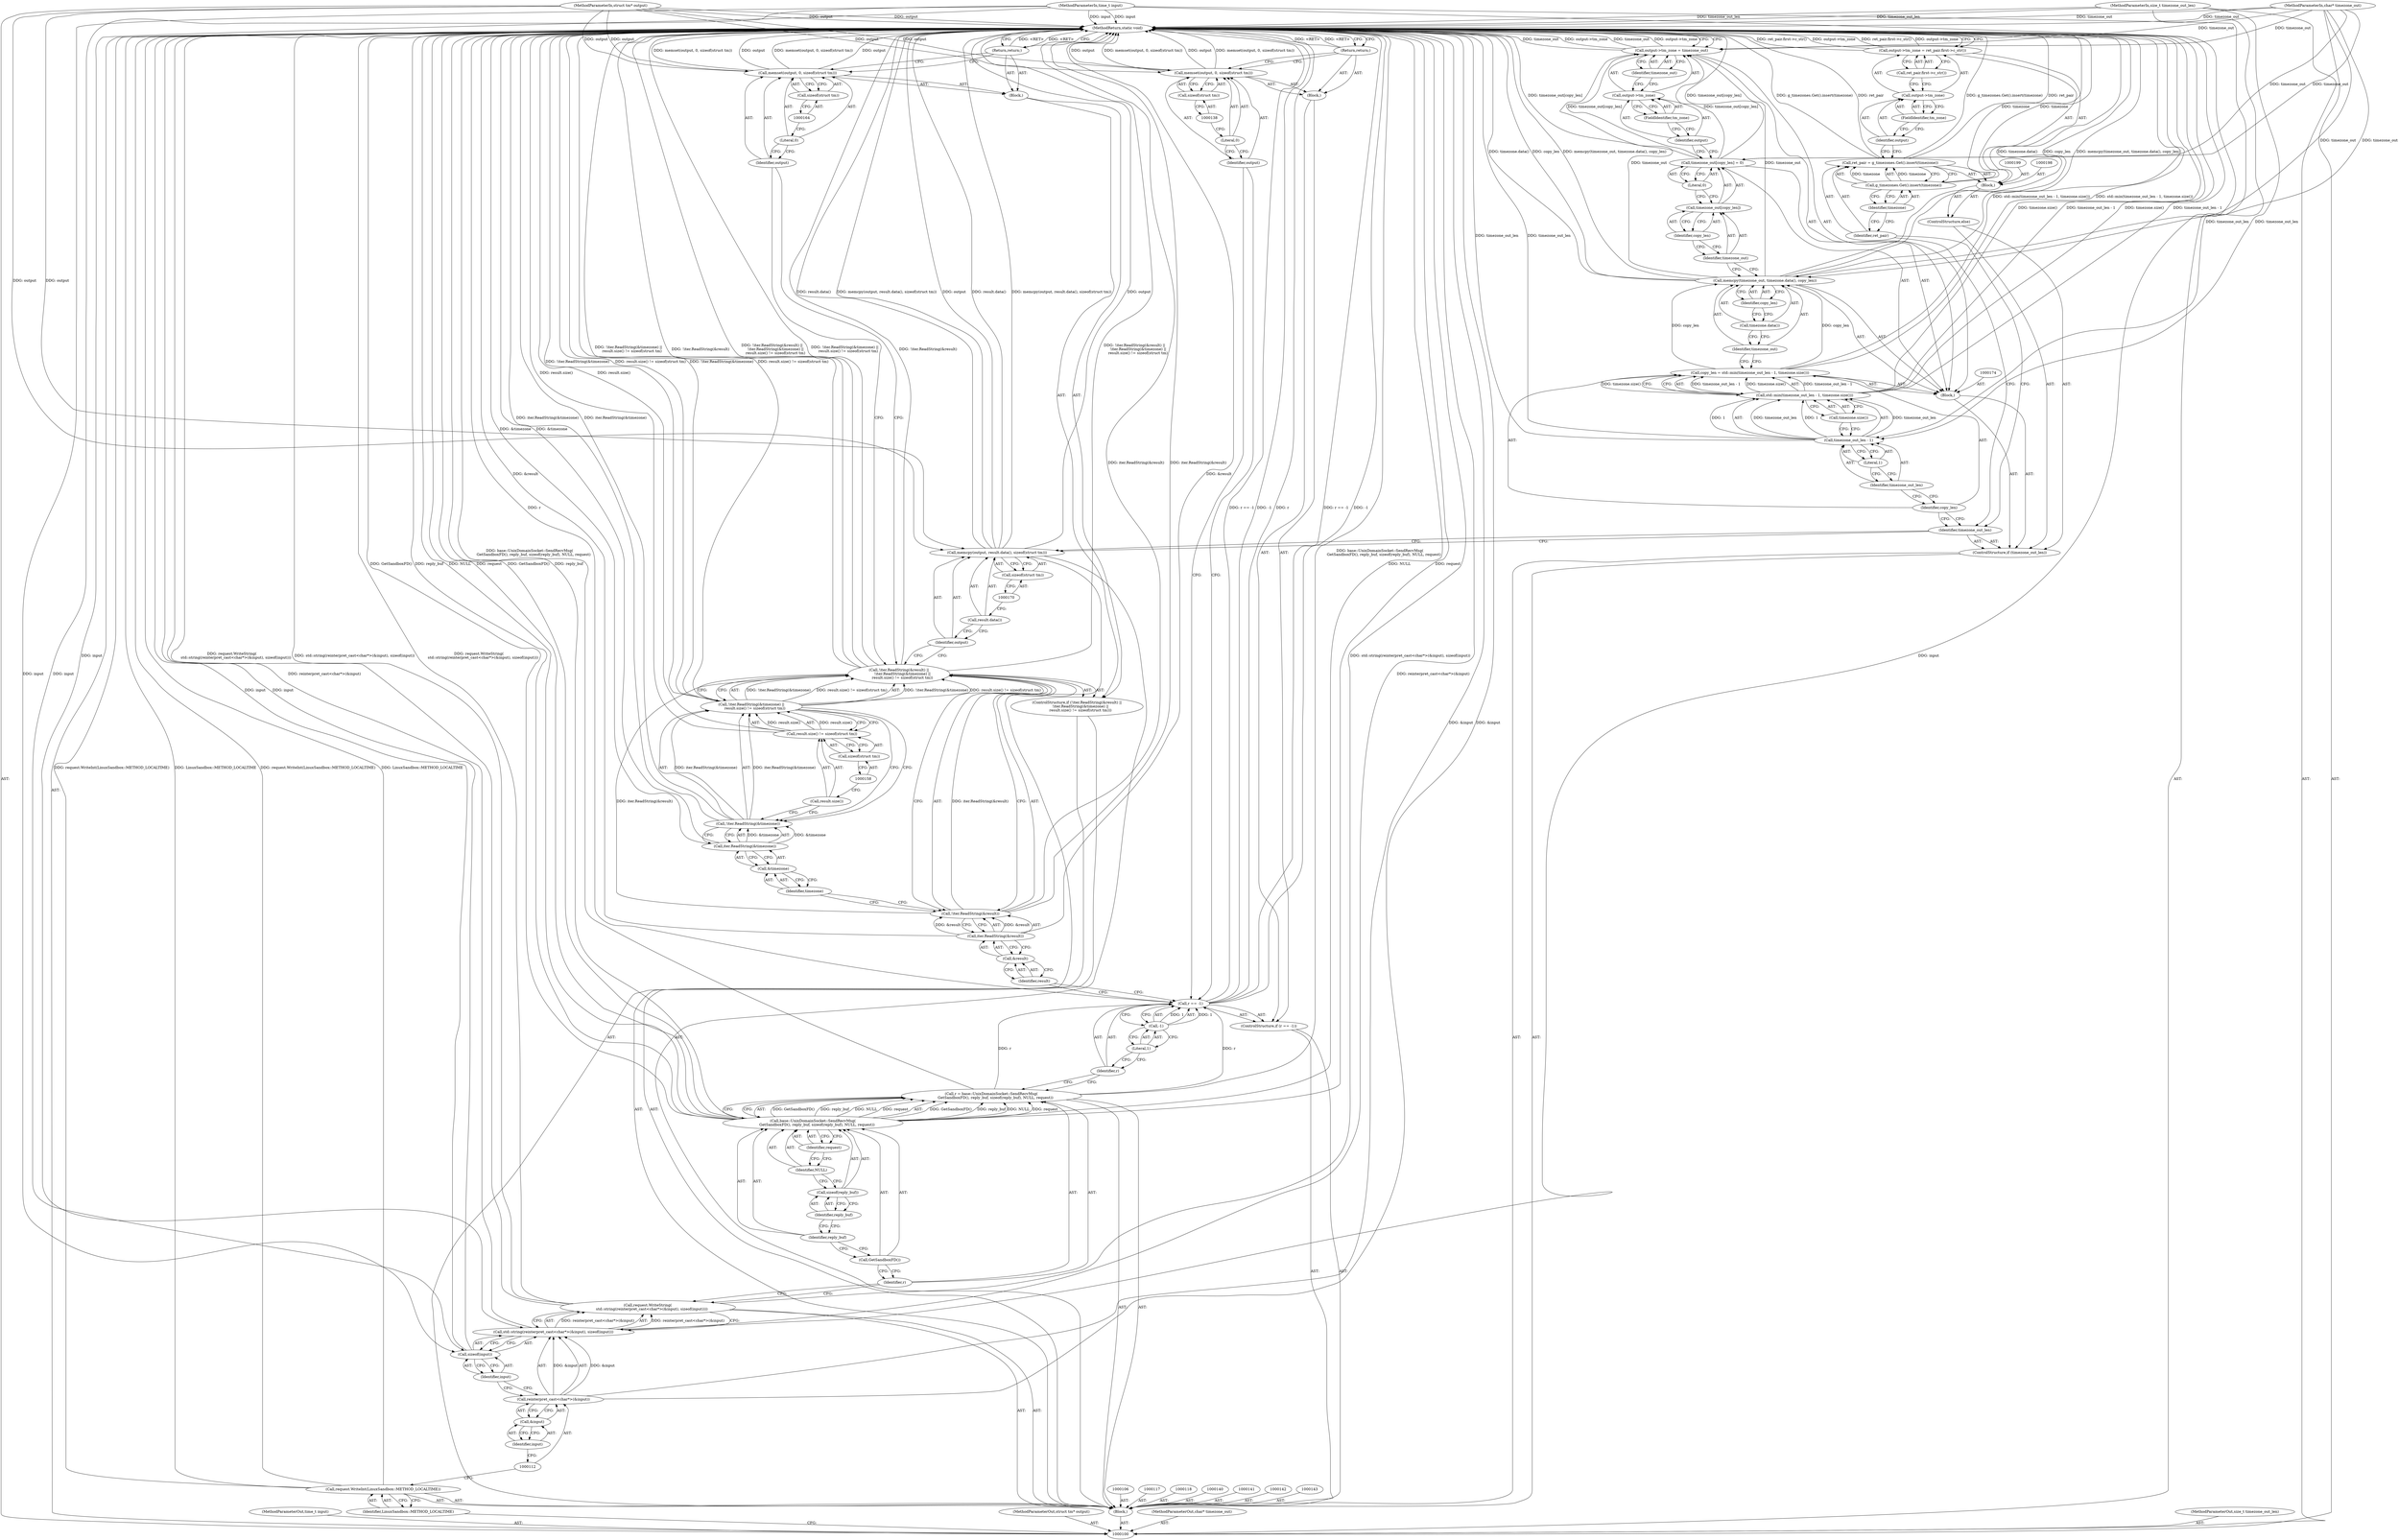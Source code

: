 digraph "1_Chrome_dc5edc9c05901feeac616c075d0337e634f3a02a_0" {
"1000209" [label="(MethodReturn,static void)"];
"1000101" [label="(MethodParameterIn,time_t input)"];
"1000347" [label="(MethodParameterOut,time_t input)"];
"1000102" [label="(MethodParameterIn,struct tm* output)"];
"1000348" [label="(MethodParameterOut,struct tm* output)"];
"1000119" [label="(Call,r = base::UnixDomainSocket::SendRecvMsg(\n       GetSandboxFD(), reply_buf, sizeof(reply_buf), NULL, request))"];
"1000120" [label="(Identifier,r)"];
"1000121" [label="(Call,base::UnixDomainSocket::SendRecvMsg(\n       GetSandboxFD(), reply_buf, sizeof(reply_buf), NULL, request))"];
"1000123" [label="(Identifier,reply_buf)"];
"1000124" [label="(Call,sizeof(reply_buf))"];
"1000125" [label="(Identifier,reply_buf)"];
"1000126" [label="(Identifier,NULL)"];
"1000127" [label="(Identifier,request)"];
"1000122" [label="(Call,GetSandboxFD())"];
"1000131" [label="(Call,-1)"];
"1000132" [label="(Literal,1)"];
"1000133" [label="(Block,)"];
"1000128" [label="(ControlStructure,if (r == -1))"];
"1000129" [label="(Call,r == -1)"];
"1000130" [label="(Identifier,r)"];
"1000135" [label="(Identifier,output)"];
"1000136" [label="(Literal,0)"];
"1000137" [label="(Call,sizeof(struct tm))"];
"1000134" [label="(Call,memset(output, 0, sizeof(struct tm)))"];
"1000139" [label="(Return,return;)"];
"1000103" [label="(MethodParameterIn,char* timezone_out)"];
"1000349" [label="(MethodParameterOut,char* timezone_out)"];
"1000144" [label="(ControlStructure,if (!iter.ReadString(&result) ||\n      !iter.ReadString(&timezone) ||\n      result.size() != sizeof(struct tm)))"];
"1000148" [label="(Call,&result)"];
"1000149" [label="(Identifier,result)"];
"1000145" [label="(Call,!iter.ReadString(&result) ||\n      !iter.ReadString(&timezone) ||\n      result.size() != sizeof(struct tm))"];
"1000146" [label="(Call,!iter.ReadString(&result))"];
"1000147" [label="(Call,iter.ReadString(&result))"];
"1000153" [label="(Call,&timezone)"];
"1000154" [label="(Identifier,timezone)"];
"1000150" [label="(Call,!iter.ReadString(&timezone) ||\n      result.size() != sizeof(struct tm))"];
"1000151" [label="(Call,!iter.ReadString(&timezone))"];
"1000152" [label="(Call,iter.ReadString(&timezone))"];
"1000157" [label="(Call,sizeof(struct tm))"];
"1000159" [label="(Block,)"];
"1000155" [label="(Call,result.size() != sizeof(struct tm))"];
"1000156" [label="(Call,result.size())"];
"1000161" [label="(Identifier,output)"];
"1000162" [label="(Literal,0)"];
"1000163" [label="(Call,sizeof(struct tm))"];
"1000160" [label="(Call,memset(output, 0, sizeof(struct tm)))"];
"1000165" [label="(Return,return;)"];
"1000168" [label="(Call,result.data())"];
"1000166" [label="(Call,memcpy(output, result.data(), sizeof(struct tm)))"];
"1000169" [label="(Call,sizeof(struct tm))"];
"1000167" [label="(Identifier,output)"];
"1000171" [label="(ControlStructure,if (timezone_out_len))"];
"1000172" [label="(Identifier,timezone_out_len)"];
"1000175" [label="(Call,copy_len = std::min(timezone_out_len - 1, timezone.size()))"];
"1000176" [label="(Identifier,copy_len)"];
"1000177" [label="(Call,std::min(timezone_out_len - 1, timezone.size()))"];
"1000178" [label="(Call,timezone_out_len - 1)"];
"1000179" [label="(Identifier,timezone_out_len)"];
"1000173" [label="(Block,)"];
"1000180" [label="(Literal,1)"];
"1000181" [label="(Call,timezone.size())"];
"1000104" [label="(MethodParameterIn,size_t timezone_out_len)"];
"1000350" [label="(MethodParameterOut,size_t timezone_out_len)"];
"1000105" [label="(Block,)"];
"1000183" [label="(Identifier,timezone_out)"];
"1000184" [label="(Call,timezone.data())"];
"1000182" [label="(Call,memcpy(timezone_out, timezone.data(), copy_len))"];
"1000185" [label="(Identifier,copy_len)"];
"1000189" [label="(Identifier,copy_len)"];
"1000190" [label="(Literal,0)"];
"1000186" [label="(Call,timezone_out[copy_len] = 0)"];
"1000187" [label="(Call,timezone_out[copy_len])"];
"1000188" [label="(Identifier,timezone_out)"];
"1000194" [label="(FieldIdentifier,tm_zone)"];
"1000195" [label="(Identifier,timezone_out)"];
"1000191" [label="(Call,output->tm_zone = timezone_out)"];
"1000192" [label="(Call,output->tm_zone)"];
"1000193" [label="(Identifier,output)"];
"1000196" [label="(ControlStructure,else)"];
"1000202" [label="(Call,g_timezones.Get().insert(timezone))"];
"1000197" [label="(Block,)"];
"1000203" [label="(Identifier,timezone)"];
"1000200" [label="(Call,ret_pair = g_timezones.Get().insert(timezone))"];
"1000201" [label="(Identifier,ret_pair)"];
"1000207" [label="(FieldIdentifier,tm_zone)"];
"1000208" [label="(Call,ret_pair.first->c_str())"];
"1000204" [label="(Call,output->tm_zone = ret_pair.first->c_str())"];
"1000205" [label="(Call,output->tm_zone)"];
"1000206" [label="(Identifier,output)"];
"1000108" [label="(Identifier,LinuxSandbox::METHOD_LOCALTIME)"];
"1000107" [label="(Call,request.WriteInt(LinuxSandbox::METHOD_LOCALTIME))"];
"1000109" [label="(Call,request.WriteString(\n       std::string(reinterpret_cast<char*>(&input), sizeof(input))))"];
"1000111" [label="(Call,reinterpret_cast<char*>(&input))"];
"1000113" [label="(Call,&input)"];
"1000114" [label="(Identifier,input)"];
"1000115" [label="(Call,sizeof(input))"];
"1000116" [label="(Identifier,input)"];
"1000110" [label="(Call,std::string(reinterpret_cast<char*>(&input), sizeof(input)))"];
"1000209" -> "1000100"  [label="AST: "];
"1000209" -> "1000139"  [label="CFG: "];
"1000209" -> "1000165"  [label="CFG: "];
"1000209" -> "1000191"  [label="CFG: "];
"1000209" -> "1000204"  [label="CFG: "];
"1000165" -> "1000209"  [label="DDG: <RET>"];
"1000139" -> "1000209"  [label="DDG: <RET>"];
"1000186" -> "1000209"  [label="DDG: timezone_out[copy_len]"];
"1000200" -> "1000209"  [label="DDG: ret_pair"];
"1000200" -> "1000209"  [label="DDG: g_timezones.Get().insert(timezone)"];
"1000107" -> "1000209"  [label="DDG: LinuxSandbox::METHOD_LOCALTIME"];
"1000107" -> "1000209"  [label="DDG: request.WriteInt(LinuxSandbox::METHOD_LOCALTIME)"];
"1000182" -> "1000209"  [label="DDG: copy_len"];
"1000182" -> "1000209"  [label="DDG: memcpy(timezone_out, timezone.data(), copy_len)"];
"1000182" -> "1000209"  [label="DDG: timezone.data()"];
"1000160" -> "1000209"  [label="DDG: memset(output, 0, sizeof(struct tm))"];
"1000160" -> "1000209"  [label="DDG: output"];
"1000121" -> "1000209"  [label="DDG: reply_buf"];
"1000121" -> "1000209"  [label="DDG: NULL"];
"1000121" -> "1000209"  [label="DDG: request"];
"1000121" -> "1000209"  [label="DDG: GetSandboxFD()"];
"1000177" -> "1000209"  [label="DDG: timezone.size()"];
"1000177" -> "1000209"  [label="DDG: timezone_out_len - 1"];
"1000102" -> "1000209"  [label="DDG: output"];
"1000155" -> "1000209"  [label="DDG: result.size()"];
"1000166" -> "1000209"  [label="DDG: result.data()"];
"1000166" -> "1000209"  [label="DDG: memcpy(output, result.data(), sizeof(struct tm))"];
"1000166" -> "1000209"  [label="DDG: output"];
"1000129" -> "1000209"  [label="DDG: r"];
"1000129" -> "1000209"  [label="DDG: r == -1"];
"1000129" -> "1000209"  [label="DDG: -1"];
"1000150" -> "1000209"  [label="DDG: !iter.ReadString(&timezone)"];
"1000150" -> "1000209"  [label="DDG: result.size() != sizeof(struct tm)"];
"1000178" -> "1000209"  [label="DDG: timezone_out_len"];
"1000104" -> "1000209"  [label="DDG: timezone_out_len"];
"1000191" -> "1000209"  [label="DDG: timezone_out"];
"1000191" -> "1000209"  [label="DDG: output->tm_zone"];
"1000151" -> "1000209"  [label="DDG: iter.ReadString(&timezone)"];
"1000103" -> "1000209"  [label="DDG: timezone_out"];
"1000134" -> "1000209"  [label="DDG: memset(output, 0, sizeof(struct tm))"];
"1000134" -> "1000209"  [label="DDG: output"];
"1000202" -> "1000209"  [label="DDG: timezone"];
"1000119" -> "1000209"  [label="DDG: base::UnixDomainSocket::SendRecvMsg(\n       GetSandboxFD(), reply_buf, sizeof(reply_buf), NULL, request)"];
"1000204" -> "1000209"  [label="DDG: ret_pair.first->c_str()"];
"1000204" -> "1000209"  [label="DDG: output->tm_zone"];
"1000147" -> "1000209"  [label="DDG: &result"];
"1000152" -> "1000209"  [label="DDG: &timezone"];
"1000111" -> "1000209"  [label="DDG: &input"];
"1000101" -> "1000209"  [label="DDG: input"];
"1000109" -> "1000209"  [label="DDG: std::string(reinterpret_cast<char*>(&input), sizeof(input))"];
"1000109" -> "1000209"  [label="DDG: request.WriteString(\n       std::string(reinterpret_cast<char*>(&input), sizeof(input)))"];
"1000145" -> "1000209"  [label="DDG: !iter.ReadString(&result) ||\n      !iter.ReadString(&timezone) ||\n      result.size() != sizeof(struct tm)"];
"1000145" -> "1000209"  [label="DDG: !iter.ReadString(&timezone) ||\n      result.size() != sizeof(struct tm)"];
"1000145" -> "1000209"  [label="DDG: !iter.ReadString(&result)"];
"1000175" -> "1000209"  [label="DDG: std::min(timezone_out_len - 1, timezone.size())"];
"1000146" -> "1000209"  [label="DDG: iter.ReadString(&result)"];
"1000115" -> "1000209"  [label="DDG: input"];
"1000110" -> "1000209"  [label="DDG: reinterpret_cast<char*>(&input)"];
"1000101" -> "1000100"  [label="AST: "];
"1000101" -> "1000209"  [label="DDG: input"];
"1000101" -> "1000110"  [label="DDG: input"];
"1000101" -> "1000115"  [label="DDG: input"];
"1000347" -> "1000100"  [label="AST: "];
"1000102" -> "1000100"  [label="AST: "];
"1000102" -> "1000209"  [label="DDG: output"];
"1000102" -> "1000134"  [label="DDG: output"];
"1000102" -> "1000160"  [label="DDG: output"];
"1000102" -> "1000166"  [label="DDG: output"];
"1000348" -> "1000100"  [label="AST: "];
"1000119" -> "1000105"  [label="AST: "];
"1000119" -> "1000121"  [label="CFG: "];
"1000120" -> "1000119"  [label="AST: "];
"1000121" -> "1000119"  [label="AST: "];
"1000130" -> "1000119"  [label="CFG: "];
"1000119" -> "1000209"  [label="DDG: base::UnixDomainSocket::SendRecvMsg(\n       GetSandboxFD(), reply_buf, sizeof(reply_buf), NULL, request)"];
"1000121" -> "1000119"  [label="DDG: GetSandboxFD()"];
"1000121" -> "1000119"  [label="DDG: reply_buf"];
"1000121" -> "1000119"  [label="DDG: NULL"];
"1000121" -> "1000119"  [label="DDG: request"];
"1000119" -> "1000129"  [label="DDG: r"];
"1000120" -> "1000119"  [label="AST: "];
"1000120" -> "1000109"  [label="CFG: "];
"1000122" -> "1000120"  [label="CFG: "];
"1000121" -> "1000119"  [label="AST: "];
"1000121" -> "1000127"  [label="CFG: "];
"1000122" -> "1000121"  [label="AST: "];
"1000123" -> "1000121"  [label="AST: "];
"1000124" -> "1000121"  [label="AST: "];
"1000126" -> "1000121"  [label="AST: "];
"1000127" -> "1000121"  [label="AST: "];
"1000119" -> "1000121"  [label="CFG: "];
"1000121" -> "1000209"  [label="DDG: reply_buf"];
"1000121" -> "1000209"  [label="DDG: NULL"];
"1000121" -> "1000209"  [label="DDG: request"];
"1000121" -> "1000209"  [label="DDG: GetSandboxFD()"];
"1000121" -> "1000119"  [label="DDG: GetSandboxFD()"];
"1000121" -> "1000119"  [label="DDG: reply_buf"];
"1000121" -> "1000119"  [label="DDG: NULL"];
"1000121" -> "1000119"  [label="DDG: request"];
"1000123" -> "1000121"  [label="AST: "];
"1000123" -> "1000122"  [label="CFG: "];
"1000125" -> "1000123"  [label="CFG: "];
"1000124" -> "1000121"  [label="AST: "];
"1000124" -> "1000125"  [label="CFG: "];
"1000125" -> "1000124"  [label="AST: "];
"1000126" -> "1000124"  [label="CFG: "];
"1000125" -> "1000124"  [label="AST: "];
"1000125" -> "1000123"  [label="CFG: "];
"1000124" -> "1000125"  [label="CFG: "];
"1000126" -> "1000121"  [label="AST: "];
"1000126" -> "1000124"  [label="CFG: "];
"1000127" -> "1000126"  [label="CFG: "];
"1000127" -> "1000121"  [label="AST: "];
"1000127" -> "1000126"  [label="CFG: "];
"1000121" -> "1000127"  [label="CFG: "];
"1000122" -> "1000121"  [label="AST: "];
"1000122" -> "1000120"  [label="CFG: "];
"1000123" -> "1000122"  [label="CFG: "];
"1000131" -> "1000129"  [label="AST: "];
"1000131" -> "1000132"  [label="CFG: "];
"1000132" -> "1000131"  [label="AST: "];
"1000129" -> "1000131"  [label="CFG: "];
"1000131" -> "1000129"  [label="DDG: 1"];
"1000132" -> "1000131"  [label="AST: "];
"1000132" -> "1000130"  [label="CFG: "];
"1000131" -> "1000132"  [label="CFG: "];
"1000133" -> "1000128"  [label="AST: "];
"1000134" -> "1000133"  [label="AST: "];
"1000139" -> "1000133"  [label="AST: "];
"1000128" -> "1000105"  [label="AST: "];
"1000129" -> "1000128"  [label="AST: "];
"1000133" -> "1000128"  [label="AST: "];
"1000129" -> "1000128"  [label="AST: "];
"1000129" -> "1000131"  [label="CFG: "];
"1000130" -> "1000129"  [label="AST: "];
"1000131" -> "1000129"  [label="AST: "];
"1000135" -> "1000129"  [label="CFG: "];
"1000149" -> "1000129"  [label="CFG: "];
"1000129" -> "1000209"  [label="DDG: r"];
"1000129" -> "1000209"  [label="DDG: r == -1"];
"1000129" -> "1000209"  [label="DDG: -1"];
"1000119" -> "1000129"  [label="DDG: r"];
"1000131" -> "1000129"  [label="DDG: 1"];
"1000130" -> "1000129"  [label="AST: "];
"1000130" -> "1000119"  [label="CFG: "];
"1000132" -> "1000130"  [label="CFG: "];
"1000135" -> "1000134"  [label="AST: "];
"1000135" -> "1000129"  [label="CFG: "];
"1000136" -> "1000135"  [label="CFG: "];
"1000136" -> "1000134"  [label="AST: "];
"1000136" -> "1000135"  [label="CFG: "];
"1000138" -> "1000136"  [label="CFG: "];
"1000137" -> "1000134"  [label="AST: "];
"1000137" -> "1000138"  [label="CFG: "];
"1000138" -> "1000137"  [label="AST: "];
"1000134" -> "1000137"  [label="CFG: "];
"1000134" -> "1000133"  [label="AST: "];
"1000134" -> "1000137"  [label="CFG: "];
"1000135" -> "1000134"  [label="AST: "];
"1000136" -> "1000134"  [label="AST: "];
"1000137" -> "1000134"  [label="AST: "];
"1000139" -> "1000134"  [label="CFG: "];
"1000134" -> "1000209"  [label="DDG: memset(output, 0, sizeof(struct tm))"];
"1000134" -> "1000209"  [label="DDG: output"];
"1000102" -> "1000134"  [label="DDG: output"];
"1000139" -> "1000133"  [label="AST: "];
"1000139" -> "1000134"  [label="CFG: "];
"1000209" -> "1000139"  [label="CFG: "];
"1000139" -> "1000209"  [label="DDG: <RET>"];
"1000103" -> "1000100"  [label="AST: "];
"1000103" -> "1000209"  [label="DDG: timezone_out"];
"1000103" -> "1000182"  [label="DDG: timezone_out"];
"1000103" -> "1000186"  [label="DDG: timezone_out"];
"1000103" -> "1000191"  [label="DDG: timezone_out"];
"1000349" -> "1000100"  [label="AST: "];
"1000144" -> "1000105"  [label="AST: "];
"1000145" -> "1000144"  [label="AST: "];
"1000159" -> "1000144"  [label="AST: "];
"1000148" -> "1000147"  [label="AST: "];
"1000148" -> "1000149"  [label="CFG: "];
"1000149" -> "1000148"  [label="AST: "];
"1000147" -> "1000148"  [label="CFG: "];
"1000149" -> "1000148"  [label="AST: "];
"1000149" -> "1000129"  [label="CFG: "];
"1000148" -> "1000149"  [label="CFG: "];
"1000145" -> "1000144"  [label="AST: "];
"1000145" -> "1000146"  [label="CFG: "];
"1000145" -> "1000150"  [label="CFG: "];
"1000146" -> "1000145"  [label="AST: "];
"1000150" -> "1000145"  [label="AST: "];
"1000161" -> "1000145"  [label="CFG: "];
"1000167" -> "1000145"  [label="CFG: "];
"1000145" -> "1000209"  [label="DDG: !iter.ReadString(&result) ||\n      !iter.ReadString(&timezone) ||\n      result.size() != sizeof(struct tm)"];
"1000145" -> "1000209"  [label="DDG: !iter.ReadString(&timezone) ||\n      result.size() != sizeof(struct tm)"];
"1000145" -> "1000209"  [label="DDG: !iter.ReadString(&result)"];
"1000146" -> "1000145"  [label="DDG: iter.ReadString(&result)"];
"1000150" -> "1000145"  [label="DDG: !iter.ReadString(&timezone)"];
"1000150" -> "1000145"  [label="DDG: result.size() != sizeof(struct tm)"];
"1000146" -> "1000145"  [label="AST: "];
"1000146" -> "1000147"  [label="CFG: "];
"1000147" -> "1000146"  [label="AST: "];
"1000154" -> "1000146"  [label="CFG: "];
"1000145" -> "1000146"  [label="CFG: "];
"1000146" -> "1000209"  [label="DDG: iter.ReadString(&result)"];
"1000146" -> "1000145"  [label="DDG: iter.ReadString(&result)"];
"1000147" -> "1000146"  [label="DDG: &result"];
"1000147" -> "1000146"  [label="AST: "];
"1000147" -> "1000148"  [label="CFG: "];
"1000148" -> "1000147"  [label="AST: "];
"1000146" -> "1000147"  [label="CFG: "];
"1000147" -> "1000209"  [label="DDG: &result"];
"1000147" -> "1000146"  [label="DDG: &result"];
"1000153" -> "1000152"  [label="AST: "];
"1000153" -> "1000154"  [label="CFG: "];
"1000154" -> "1000153"  [label="AST: "];
"1000152" -> "1000153"  [label="CFG: "];
"1000154" -> "1000153"  [label="AST: "];
"1000154" -> "1000146"  [label="CFG: "];
"1000153" -> "1000154"  [label="CFG: "];
"1000150" -> "1000145"  [label="AST: "];
"1000150" -> "1000151"  [label="CFG: "];
"1000150" -> "1000155"  [label="CFG: "];
"1000151" -> "1000150"  [label="AST: "];
"1000155" -> "1000150"  [label="AST: "];
"1000145" -> "1000150"  [label="CFG: "];
"1000150" -> "1000209"  [label="DDG: !iter.ReadString(&timezone)"];
"1000150" -> "1000209"  [label="DDG: result.size() != sizeof(struct tm)"];
"1000150" -> "1000145"  [label="DDG: !iter.ReadString(&timezone)"];
"1000150" -> "1000145"  [label="DDG: result.size() != sizeof(struct tm)"];
"1000151" -> "1000150"  [label="DDG: iter.ReadString(&timezone)"];
"1000155" -> "1000150"  [label="DDG: result.size()"];
"1000151" -> "1000150"  [label="AST: "];
"1000151" -> "1000152"  [label="CFG: "];
"1000152" -> "1000151"  [label="AST: "];
"1000156" -> "1000151"  [label="CFG: "];
"1000150" -> "1000151"  [label="CFG: "];
"1000151" -> "1000209"  [label="DDG: iter.ReadString(&timezone)"];
"1000151" -> "1000150"  [label="DDG: iter.ReadString(&timezone)"];
"1000152" -> "1000151"  [label="DDG: &timezone"];
"1000152" -> "1000151"  [label="AST: "];
"1000152" -> "1000153"  [label="CFG: "];
"1000153" -> "1000152"  [label="AST: "];
"1000151" -> "1000152"  [label="CFG: "];
"1000152" -> "1000209"  [label="DDG: &timezone"];
"1000152" -> "1000151"  [label="DDG: &timezone"];
"1000157" -> "1000155"  [label="AST: "];
"1000157" -> "1000158"  [label="CFG: "];
"1000158" -> "1000157"  [label="AST: "];
"1000155" -> "1000157"  [label="CFG: "];
"1000159" -> "1000144"  [label="AST: "];
"1000160" -> "1000159"  [label="AST: "];
"1000165" -> "1000159"  [label="AST: "];
"1000155" -> "1000150"  [label="AST: "];
"1000155" -> "1000157"  [label="CFG: "];
"1000156" -> "1000155"  [label="AST: "];
"1000157" -> "1000155"  [label="AST: "];
"1000150" -> "1000155"  [label="CFG: "];
"1000155" -> "1000209"  [label="DDG: result.size()"];
"1000155" -> "1000150"  [label="DDG: result.size()"];
"1000156" -> "1000155"  [label="AST: "];
"1000156" -> "1000151"  [label="CFG: "];
"1000158" -> "1000156"  [label="CFG: "];
"1000161" -> "1000160"  [label="AST: "];
"1000161" -> "1000145"  [label="CFG: "];
"1000162" -> "1000161"  [label="CFG: "];
"1000162" -> "1000160"  [label="AST: "];
"1000162" -> "1000161"  [label="CFG: "];
"1000164" -> "1000162"  [label="CFG: "];
"1000163" -> "1000160"  [label="AST: "];
"1000163" -> "1000164"  [label="CFG: "];
"1000164" -> "1000163"  [label="AST: "];
"1000160" -> "1000163"  [label="CFG: "];
"1000160" -> "1000159"  [label="AST: "];
"1000160" -> "1000163"  [label="CFG: "];
"1000161" -> "1000160"  [label="AST: "];
"1000162" -> "1000160"  [label="AST: "];
"1000163" -> "1000160"  [label="AST: "];
"1000165" -> "1000160"  [label="CFG: "];
"1000160" -> "1000209"  [label="DDG: memset(output, 0, sizeof(struct tm))"];
"1000160" -> "1000209"  [label="DDG: output"];
"1000102" -> "1000160"  [label="DDG: output"];
"1000165" -> "1000159"  [label="AST: "];
"1000165" -> "1000160"  [label="CFG: "];
"1000209" -> "1000165"  [label="CFG: "];
"1000165" -> "1000209"  [label="DDG: <RET>"];
"1000168" -> "1000166"  [label="AST: "];
"1000168" -> "1000167"  [label="CFG: "];
"1000170" -> "1000168"  [label="CFG: "];
"1000166" -> "1000105"  [label="AST: "];
"1000166" -> "1000169"  [label="CFG: "];
"1000167" -> "1000166"  [label="AST: "];
"1000168" -> "1000166"  [label="AST: "];
"1000169" -> "1000166"  [label="AST: "];
"1000172" -> "1000166"  [label="CFG: "];
"1000166" -> "1000209"  [label="DDG: result.data()"];
"1000166" -> "1000209"  [label="DDG: memcpy(output, result.data(), sizeof(struct tm))"];
"1000166" -> "1000209"  [label="DDG: output"];
"1000102" -> "1000166"  [label="DDG: output"];
"1000169" -> "1000166"  [label="AST: "];
"1000169" -> "1000170"  [label="CFG: "];
"1000170" -> "1000169"  [label="AST: "];
"1000166" -> "1000169"  [label="CFG: "];
"1000167" -> "1000166"  [label="AST: "];
"1000167" -> "1000145"  [label="CFG: "];
"1000168" -> "1000167"  [label="CFG: "];
"1000171" -> "1000105"  [label="AST: "];
"1000172" -> "1000171"  [label="AST: "];
"1000173" -> "1000171"  [label="AST: "];
"1000196" -> "1000171"  [label="AST: "];
"1000172" -> "1000171"  [label="AST: "];
"1000172" -> "1000166"  [label="CFG: "];
"1000176" -> "1000172"  [label="CFG: "];
"1000201" -> "1000172"  [label="CFG: "];
"1000175" -> "1000173"  [label="AST: "];
"1000175" -> "1000177"  [label="CFG: "];
"1000176" -> "1000175"  [label="AST: "];
"1000177" -> "1000175"  [label="AST: "];
"1000183" -> "1000175"  [label="CFG: "];
"1000175" -> "1000209"  [label="DDG: std::min(timezone_out_len - 1, timezone.size())"];
"1000177" -> "1000175"  [label="DDG: timezone_out_len - 1"];
"1000177" -> "1000175"  [label="DDG: timezone.size()"];
"1000175" -> "1000182"  [label="DDG: copy_len"];
"1000176" -> "1000175"  [label="AST: "];
"1000176" -> "1000172"  [label="CFG: "];
"1000179" -> "1000176"  [label="CFG: "];
"1000177" -> "1000175"  [label="AST: "];
"1000177" -> "1000181"  [label="CFG: "];
"1000178" -> "1000177"  [label="AST: "];
"1000181" -> "1000177"  [label="AST: "];
"1000175" -> "1000177"  [label="CFG: "];
"1000177" -> "1000209"  [label="DDG: timezone.size()"];
"1000177" -> "1000209"  [label="DDG: timezone_out_len - 1"];
"1000177" -> "1000175"  [label="DDG: timezone_out_len - 1"];
"1000177" -> "1000175"  [label="DDG: timezone.size()"];
"1000178" -> "1000177"  [label="DDG: timezone_out_len"];
"1000178" -> "1000177"  [label="DDG: 1"];
"1000178" -> "1000177"  [label="AST: "];
"1000178" -> "1000180"  [label="CFG: "];
"1000179" -> "1000178"  [label="AST: "];
"1000180" -> "1000178"  [label="AST: "];
"1000181" -> "1000178"  [label="CFG: "];
"1000178" -> "1000209"  [label="DDG: timezone_out_len"];
"1000178" -> "1000177"  [label="DDG: timezone_out_len"];
"1000178" -> "1000177"  [label="DDG: 1"];
"1000104" -> "1000178"  [label="DDG: timezone_out_len"];
"1000179" -> "1000178"  [label="AST: "];
"1000179" -> "1000176"  [label="CFG: "];
"1000180" -> "1000179"  [label="CFG: "];
"1000173" -> "1000171"  [label="AST: "];
"1000174" -> "1000173"  [label="AST: "];
"1000175" -> "1000173"  [label="AST: "];
"1000182" -> "1000173"  [label="AST: "];
"1000186" -> "1000173"  [label="AST: "];
"1000191" -> "1000173"  [label="AST: "];
"1000180" -> "1000178"  [label="AST: "];
"1000180" -> "1000179"  [label="CFG: "];
"1000178" -> "1000180"  [label="CFG: "];
"1000181" -> "1000177"  [label="AST: "];
"1000181" -> "1000178"  [label="CFG: "];
"1000177" -> "1000181"  [label="CFG: "];
"1000104" -> "1000100"  [label="AST: "];
"1000104" -> "1000209"  [label="DDG: timezone_out_len"];
"1000104" -> "1000178"  [label="DDG: timezone_out_len"];
"1000350" -> "1000100"  [label="AST: "];
"1000105" -> "1000100"  [label="AST: "];
"1000106" -> "1000105"  [label="AST: "];
"1000107" -> "1000105"  [label="AST: "];
"1000109" -> "1000105"  [label="AST: "];
"1000117" -> "1000105"  [label="AST: "];
"1000118" -> "1000105"  [label="AST: "];
"1000119" -> "1000105"  [label="AST: "];
"1000128" -> "1000105"  [label="AST: "];
"1000140" -> "1000105"  [label="AST: "];
"1000141" -> "1000105"  [label="AST: "];
"1000142" -> "1000105"  [label="AST: "];
"1000143" -> "1000105"  [label="AST: "];
"1000144" -> "1000105"  [label="AST: "];
"1000166" -> "1000105"  [label="AST: "];
"1000171" -> "1000105"  [label="AST: "];
"1000183" -> "1000182"  [label="AST: "];
"1000183" -> "1000175"  [label="CFG: "];
"1000184" -> "1000183"  [label="CFG: "];
"1000184" -> "1000182"  [label="AST: "];
"1000184" -> "1000183"  [label="CFG: "];
"1000185" -> "1000184"  [label="CFG: "];
"1000182" -> "1000173"  [label="AST: "];
"1000182" -> "1000185"  [label="CFG: "];
"1000183" -> "1000182"  [label="AST: "];
"1000184" -> "1000182"  [label="AST: "];
"1000185" -> "1000182"  [label="AST: "];
"1000188" -> "1000182"  [label="CFG: "];
"1000182" -> "1000209"  [label="DDG: copy_len"];
"1000182" -> "1000209"  [label="DDG: memcpy(timezone_out, timezone.data(), copy_len)"];
"1000182" -> "1000209"  [label="DDG: timezone.data()"];
"1000103" -> "1000182"  [label="DDG: timezone_out"];
"1000175" -> "1000182"  [label="DDG: copy_len"];
"1000182" -> "1000191"  [label="DDG: timezone_out"];
"1000185" -> "1000182"  [label="AST: "];
"1000185" -> "1000184"  [label="CFG: "];
"1000182" -> "1000185"  [label="CFG: "];
"1000189" -> "1000187"  [label="AST: "];
"1000189" -> "1000188"  [label="CFG: "];
"1000187" -> "1000189"  [label="CFG: "];
"1000190" -> "1000186"  [label="AST: "];
"1000190" -> "1000187"  [label="CFG: "];
"1000186" -> "1000190"  [label="CFG: "];
"1000186" -> "1000173"  [label="AST: "];
"1000186" -> "1000190"  [label="CFG: "];
"1000187" -> "1000186"  [label="AST: "];
"1000190" -> "1000186"  [label="AST: "];
"1000193" -> "1000186"  [label="CFG: "];
"1000186" -> "1000209"  [label="DDG: timezone_out[copy_len]"];
"1000103" -> "1000186"  [label="DDG: timezone_out"];
"1000186" -> "1000191"  [label="DDG: timezone_out[copy_len]"];
"1000187" -> "1000186"  [label="AST: "];
"1000187" -> "1000189"  [label="CFG: "];
"1000188" -> "1000187"  [label="AST: "];
"1000189" -> "1000187"  [label="AST: "];
"1000190" -> "1000187"  [label="CFG: "];
"1000188" -> "1000187"  [label="AST: "];
"1000188" -> "1000182"  [label="CFG: "];
"1000189" -> "1000188"  [label="CFG: "];
"1000194" -> "1000192"  [label="AST: "];
"1000194" -> "1000193"  [label="CFG: "];
"1000192" -> "1000194"  [label="CFG: "];
"1000195" -> "1000191"  [label="AST: "];
"1000195" -> "1000192"  [label="CFG: "];
"1000191" -> "1000195"  [label="CFG: "];
"1000191" -> "1000173"  [label="AST: "];
"1000191" -> "1000195"  [label="CFG: "];
"1000192" -> "1000191"  [label="AST: "];
"1000195" -> "1000191"  [label="AST: "];
"1000209" -> "1000191"  [label="CFG: "];
"1000191" -> "1000209"  [label="DDG: timezone_out"];
"1000191" -> "1000209"  [label="DDG: output->tm_zone"];
"1000186" -> "1000191"  [label="DDG: timezone_out[copy_len]"];
"1000182" -> "1000191"  [label="DDG: timezone_out"];
"1000103" -> "1000191"  [label="DDG: timezone_out"];
"1000192" -> "1000191"  [label="AST: "];
"1000192" -> "1000194"  [label="CFG: "];
"1000193" -> "1000192"  [label="AST: "];
"1000194" -> "1000192"  [label="AST: "];
"1000195" -> "1000192"  [label="CFG: "];
"1000193" -> "1000192"  [label="AST: "];
"1000193" -> "1000186"  [label="CFG: "];
"1000194" -> "1000193"  [label="CFG: "];
"1000196" -> "1000171"  [label="AST: "];
"1000197" -> "1000196"  [label="AST: "];
"1000202" -> "1000200"  [label="AST: "];
"1000202" -> "1000203"  [label="CFG: "];
"1000203" -> "1000202"  [label="AST: "];
"1000200" -> "1000202"  [label="CFG: "];
"1000202" -> "1000209"  [label="DDG: timezone"];
"1000202" -> "1000200"  [label="DDG: timezone"];
"1000197" -> "1000196"  [label="AST: "];
"1000198" -> "1000197"  [label="AST: "];
"1000199" -> "1000197"  [label="AST: "];
"1000200" -> "1000197"  [label="AST: "];
"1000204" -> "1000197"  [label="AST: "];
"1000203" -> "1000202"  [label="AST: "];
"1000203" -> "1000201"  [label="CFG: "];
"1000202" -> "1000203"  [label="CFG: "];
"1000200" -> "1000197"  [label="AST: "];
"1000200" -> "1000202"  [label="CFG: "];
"1000201" -> "1000200"  [label="AST: "];
"1000202" -> "1000200"  [label="AST: "];
"1000206" -> "1000200"  [label="CFG: "];
"1000200" -> "1000209"  [label="DDG: ret_pair"];
"1000200" -> "1000209"  [label="DDG: g_timezones.Get().insert(timezone)"];
"1000202" -> "1000200"  [label="DDG: timezone"];
"1000201" -> "1000200"  [label="AST: "];
"1000201" -> "1000172"  [label="CFG: "];
"1000203" -> "1000201"  [label="CFG: "];
"1000207" -> "1000205"  [label="AST: "];
"1000207" -> "1000206"  [label="CFG: "];
"1000205" -> "1000207"  [label="CFG: "];
"1000208" -> "1000204"  [label="AST: "];
"1000208" -> "1000205"  [label="CFG: "];
"1000204" -> "1000208"  [label="CFG: "];
"1000204" -> "1000197"  [label="AST: "];
"1000204" -> "1000208"  [label="CFG: "];
"1000205" -> "1000204"  [label="AST: "];
"1000208" -> "1000204"  [label="AST: "];
"1000209" -> "1000204"  [label="CFG: "];
"1000204" -> "1000209"  [label="DDG: ret_pair.first->c_str()"];
"1000204" -> "1000209"  [label="DDG: output->tm_zone"];
"1000205" -> "1000204"  [label="AST: "];
"1000205" -> "1000207"  [label="CFG: "];
"1000206" -> "1000205"  [label="AST: "];
"1000207" -> "1000205"  [label="AST: "];
"1000208" -> "1000205"  [label="CFG: "];
"1000206" -> "1000205"  [label="AST: "];
"1000206" -> "1000200"  [label="CFG: "];
"1000207" -> "1000206"  [label="CFG: "];
"1000108" -> "1000107"  [label="AST: "];
"1000108" -> "1000100"  [label="CFG: "];
"1000107" -> "1000108"  [label="CFG: "];
"1000107" -> "1000105"  [label="AST: "];
"1000107" -> "1000108"  [label="CFG: "];
"1000108" -> "1000107"  [label="AST: "];
"1000112" -> "1000107"  [label="CFG: "];
"1000107" -> "1000209"  [label="DDG: LinuxSandbox::METHOD_LOCALTIME"];
"1000107" -> "1000209"  [label="DDG: request.WriteInt(LinuxSandbox::METHOD_LOCALTIME)"];
"1000109" -> "1000105"  [label="AST: "];
"1000109" -> "1000110"  [label="CFG: "];
"1000110" -> "1000109"  [label="AST: "];
"1000120" -> "1000109"  [label="CFG: "];
"1000109" -> "1000209"  [label="DDG: std::string(reinterpret_cast<char*>(&input), sizeof(input))"];
"1000109" -> "1000209"  [label="DDG: request.WriteString(\n       std::string(reinterpret_cast<char*>(&input), sizeof(input)))"];
"1000110" -> "1000109"  [label="DDG: reinterpret_cast<char*>(&input)"];
"1000111" -> "1000110"  [label="AST: "];
"1000111" -> "1000113"  [label="CFG: "];
"1000112" -> "1000111"  [label="AST: "];
"1000113" -> "1000111"  [label="AST: "];
"1000116" -> "1000111"  [label="CFG: "];
"1000111" -> "1000209"  [label="DDG: &input"];
"1000111" -> "1000110"  [label="DDG: &input"];
"1000113" -> "1000111"  [label="AST: "];
"1000113" -> "1000114"  [label="CFG: "];
"1000114" -> "1000113"  [label="AST: "];
"1000111" -> "1000113"  [label="CFG: "];
"1000114" -> "1000113"  [label="AST: "];
"1000114" -> "1000112"  [label="CFG: "];
"1000113" -> "1000114"  [label="CFG: "];
"1000115" -> "1000110"  [label="AST: "];
"1000115" -> "1000116"  [label="CFG: "];
"1000116" -> "1000115"  [label="AST: "];
"1000110" -> "1000115"  [label="CFG: "];
"1000115" -> "1000209"  [label="DDG: input"];
"1000101" -> "1000115"  [label="DDG: input"];
"1000116" -> "1000115"  [label="AST: "];
"1000116" -> "1000111"  [label="CFG: "];
"1000115" -> "1000116"  [label="CFG: "];
"1000110" -> "1000109"  [label="AST: "];
"1000110" -> "1000115"  [label="CFG: "];
"1000111" -> "1000110"  [label="AST: "];
"1000115" -> "1000110"  [label="AST: "];
"1000109" -> "1000110"  [label="CFG: "];
"1000110" -> "1000209"  [label="DDG: reinterpret_cast<char*>(&input)"];
"1000110" -> "1000109"  [label="DDG: reinterpret_cast<char*>(&input)"];
"1000111" -> "1000110"  [label="DDG: &input"];
"1000101" -> "1000110"  [label="DDG: input"];
}
